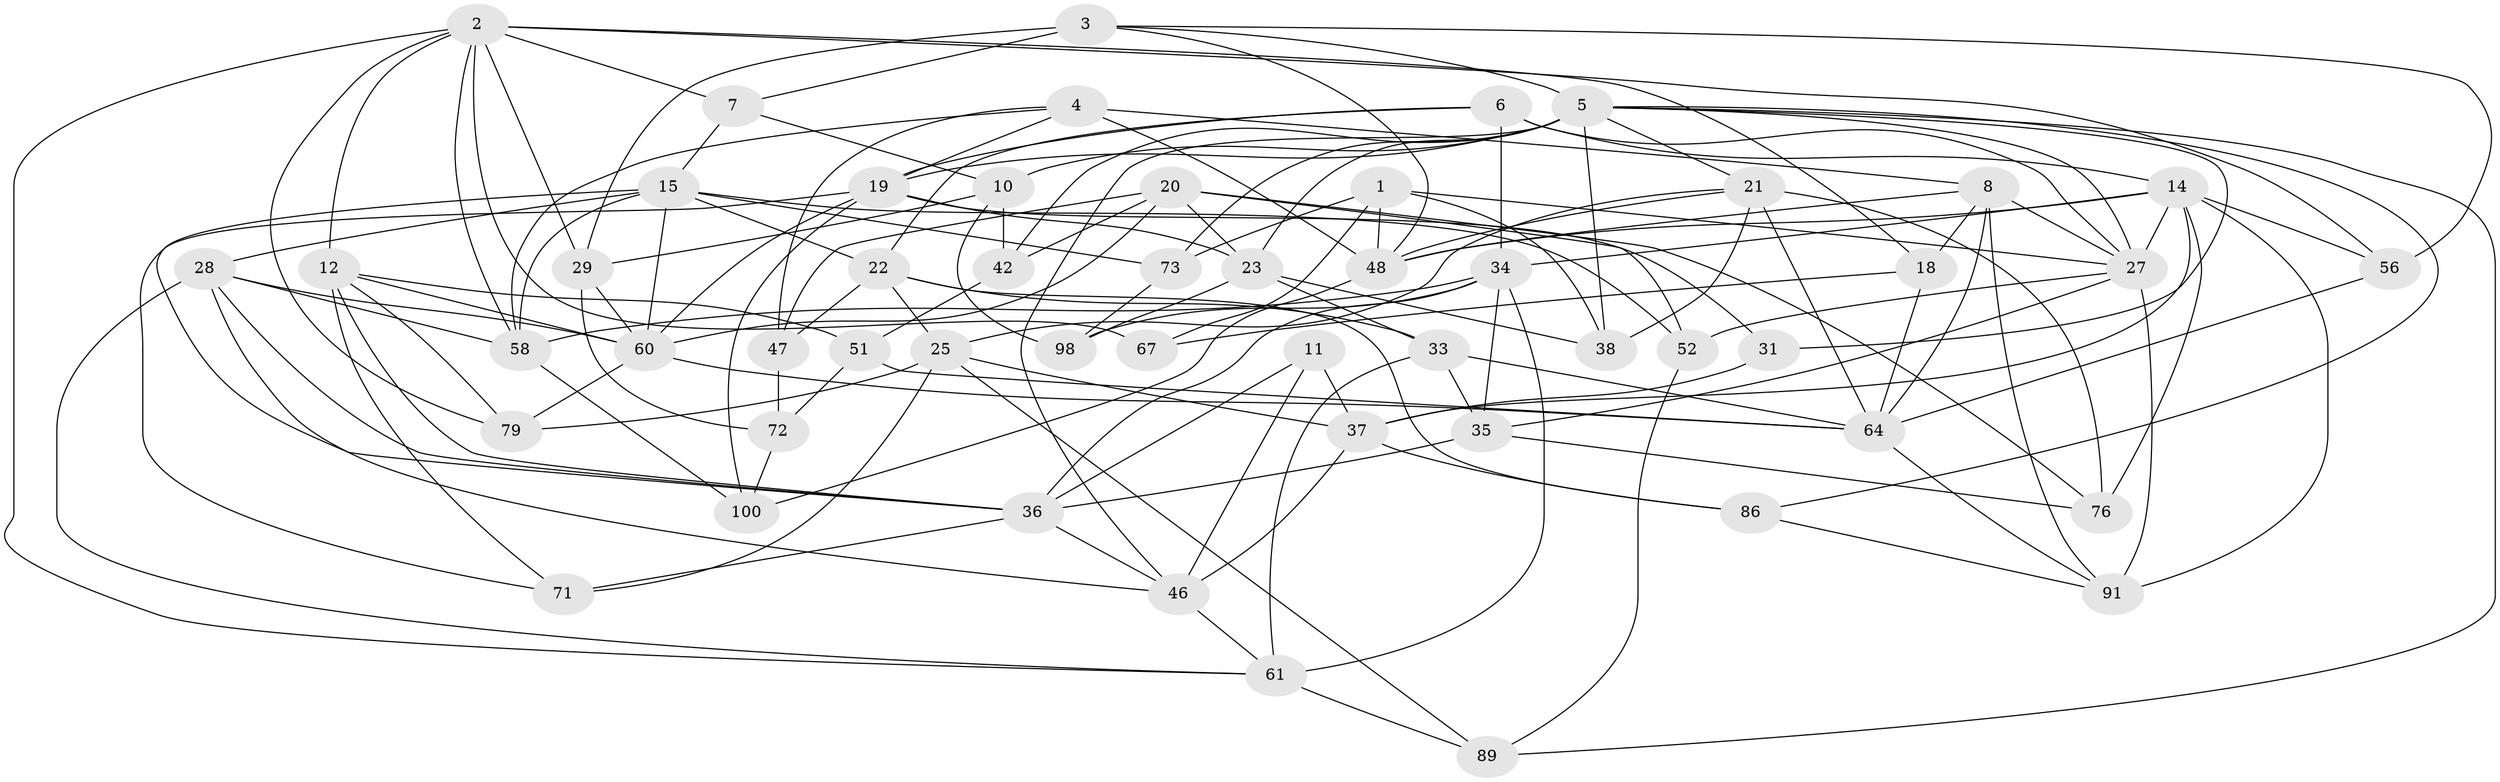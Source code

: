 // original degree distribution, {4: 1.0}
// Generated by graph-tools (version 1.1) at 2025/16/03/09/25 04:16:18]
// undirected, 52 vertices, 143 edges
graph export_dot {
graph [start="1"]
  node [color=gray90,style=filled];
  1 [super="+49"];
  2 [super="+39+9+50"];
  3 [super="+101"];
  4 [super="+13"];
  5 [super="+103+17+16"];
  6 [super="+78"];
  7;
  8 [super="+93"];
  10 [super="+94"];
  11;
  12 [super="+99"];
  14 [super="+57+75"];
  15 [super="+40+32"];
  18;
  19 [super="+87+26"];
  20 [super="+24"];
  21 [super="+81"];
  22 [super="+41"];
  23 [super="+54"];
  25 [super="+45"];
  27 [super="+102+30+43"];
  28 [super="+82"];
  29 [super="+84"];
  31;
  33 [super="+92"];
  34 [super="+44+69"];
  35 [super="+88"];
  36 [super="+65+80"];
  37 [super="+85+97"];
  38;
  42;
  46 [super="+62"];
  47;
  48 [super="+90+53"];
  51;
  52;
  56;
  58 [super="+70"];
  60 [super="+74"];
  61 [super="+77+63"];
  64 [super="+66"];
  67;
  71;
  72;
  73;
  76;
  79;
  86;
  89;
  91 [super="+96"];
  98;
  100;
  1 -- 38;
  1 -- 73;
  1 -- 48;
  1 -- 67;
  1 -- 27 [weight=2];
  2 -- 56;
  2 -- 67 [weight=2];
  2 -- 61;
  2 -- 7;
  2 -- 18;
  2 -- 29;
  2 -- 12;
  2 -- 58;
  2 -- 79;
  3 -- 56;
  3 -- 5;
  3 -- 48;
  3 -- 29 [weight=2];
  3 -- 7;
  4 -- 58;
  4 -- 48 [weight=2];
  4 -- 47;
  4 -- 8;
  4 -- 19;
  5 -- 42;
  5 -- 46;
  5 -- 38;
  5 -- 86;
  5 -- 10 [weight=2];
  5 -- 31;
  5 -- 89;
  5 -- 19;
  5 -- 21;
  5 -- 73;
  5 -- 27;
  5 -- 23;
  6 -- 34;
  6 -- 27;
  6 -- 22 [weight=2];
  6 -- 19;
  6 -- 14;
  7 -- 10;
  7 -- 15;
  8 -- 48;
  8 -- 64;
  8 -- 18;
  8 -- 91;
  8 -- 27;
  10 -- 42;
  10 -- 98;
  10 -- 29;
  11 -- 37 [weight=2];
  11 -- 46;
  11 -- 36;
  12 -- 36;
  12 -- 60;
  12 -- 51;
  12 -- 71;
  12 -- 79;
  14 -- 56;
  14 -- 76;
  14 -- 48;
  14 -- 27;
  14 -- 34;
  14 -- 91;
  14 -- 37;
  15 -- 52;
  15 -- 58;
  15 -- 73;
  15 -- 28;
  15 -- 36;
  15 -- 60;
  15 -- 22;
  18 -- 67;
  18 -- 64;
  19 -- 71;
  19 -- 31;
  19 -- 60;
  19 -- 100;
  19 -- 23;
  20 -- 23;
  20 -- 42;
  20 -- 52;
  20 -- 47;
  20 -- 76;
  20 -- 60;
  21 -- 38;
  21 -- 76;
  21 -- 48;
  21 -- 25;
  21 -- 64;
  22 -- 33 [weight=2];
  22 -- 25;
  22 -- 86;
  22 -- 47;
  23 -- 98;
  23 -- 38;
  23 -- 33;
  25 -- 79;
  25 -- 37;
  25 -- 89;
  25 -- 71;
  27 -- 35;
  27 -- 52;
  27 -- 91 [weight=2];
  28 -- 58;
  28 -- 60;
  28 -- 36;
  28 -- 61;
  28 -- 46;
  29 -- 72;
  29 -- 60;
  31 -- 37 [weight=2];
  33 -- 61;
  33 -- 35;
  33 -- 64;
  34 -- 61 [weight=3];
  34 -- 35 [weight=2];
  34 -- 58;
  34 -- 36;
  34 -- 98;
  35 -- 76;
  35 -- 36;
  36 -- 71;
  36 -- 46;
  37 -- 86;
  37 -- 46;
  42 -- 51;
  46 -- 61;
  47 -- 72;
  48 -- 100;
  51 -- 64;
  51 -- 72;
  52 -- 89;
  56 -- 64;
  58 -- 100;
  60 -- 79;
  60 -- 64;
  61 -- 89;
  64 -- 91;
  72 -- 100;
  73 -- 98;
  86 -- 91;
}
